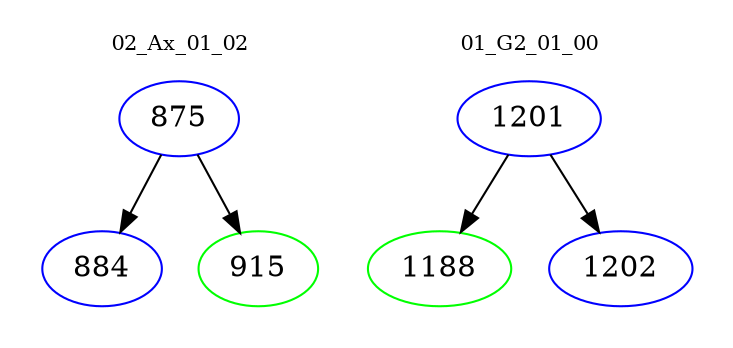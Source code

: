 digraph{
subgraph cluster_0 {
color = white
label = "02_Ax_01_02";
fontsize=10;
T0_875 [label="875", color="blue"]
T0_875 -> T0_884 [color="black"]
T0_884 [label="884", color="blue"]
T0_875 -> T0_915 [color="black"]
T0_915 [label="915", color="green"]
}
subgraph cluster_1 {
color = white
label = "01_G2_01_00";
fontsize=10;
T1_1201 [label="1201", color="blue"]
T1_1201 -> T1_1188 [color="black"]
T1_1188 [label="1188", color="green"]
T1_1201 -> T1_1202 [color="black"]
T1_1202 [label="1202", color="blue"]
}
}
